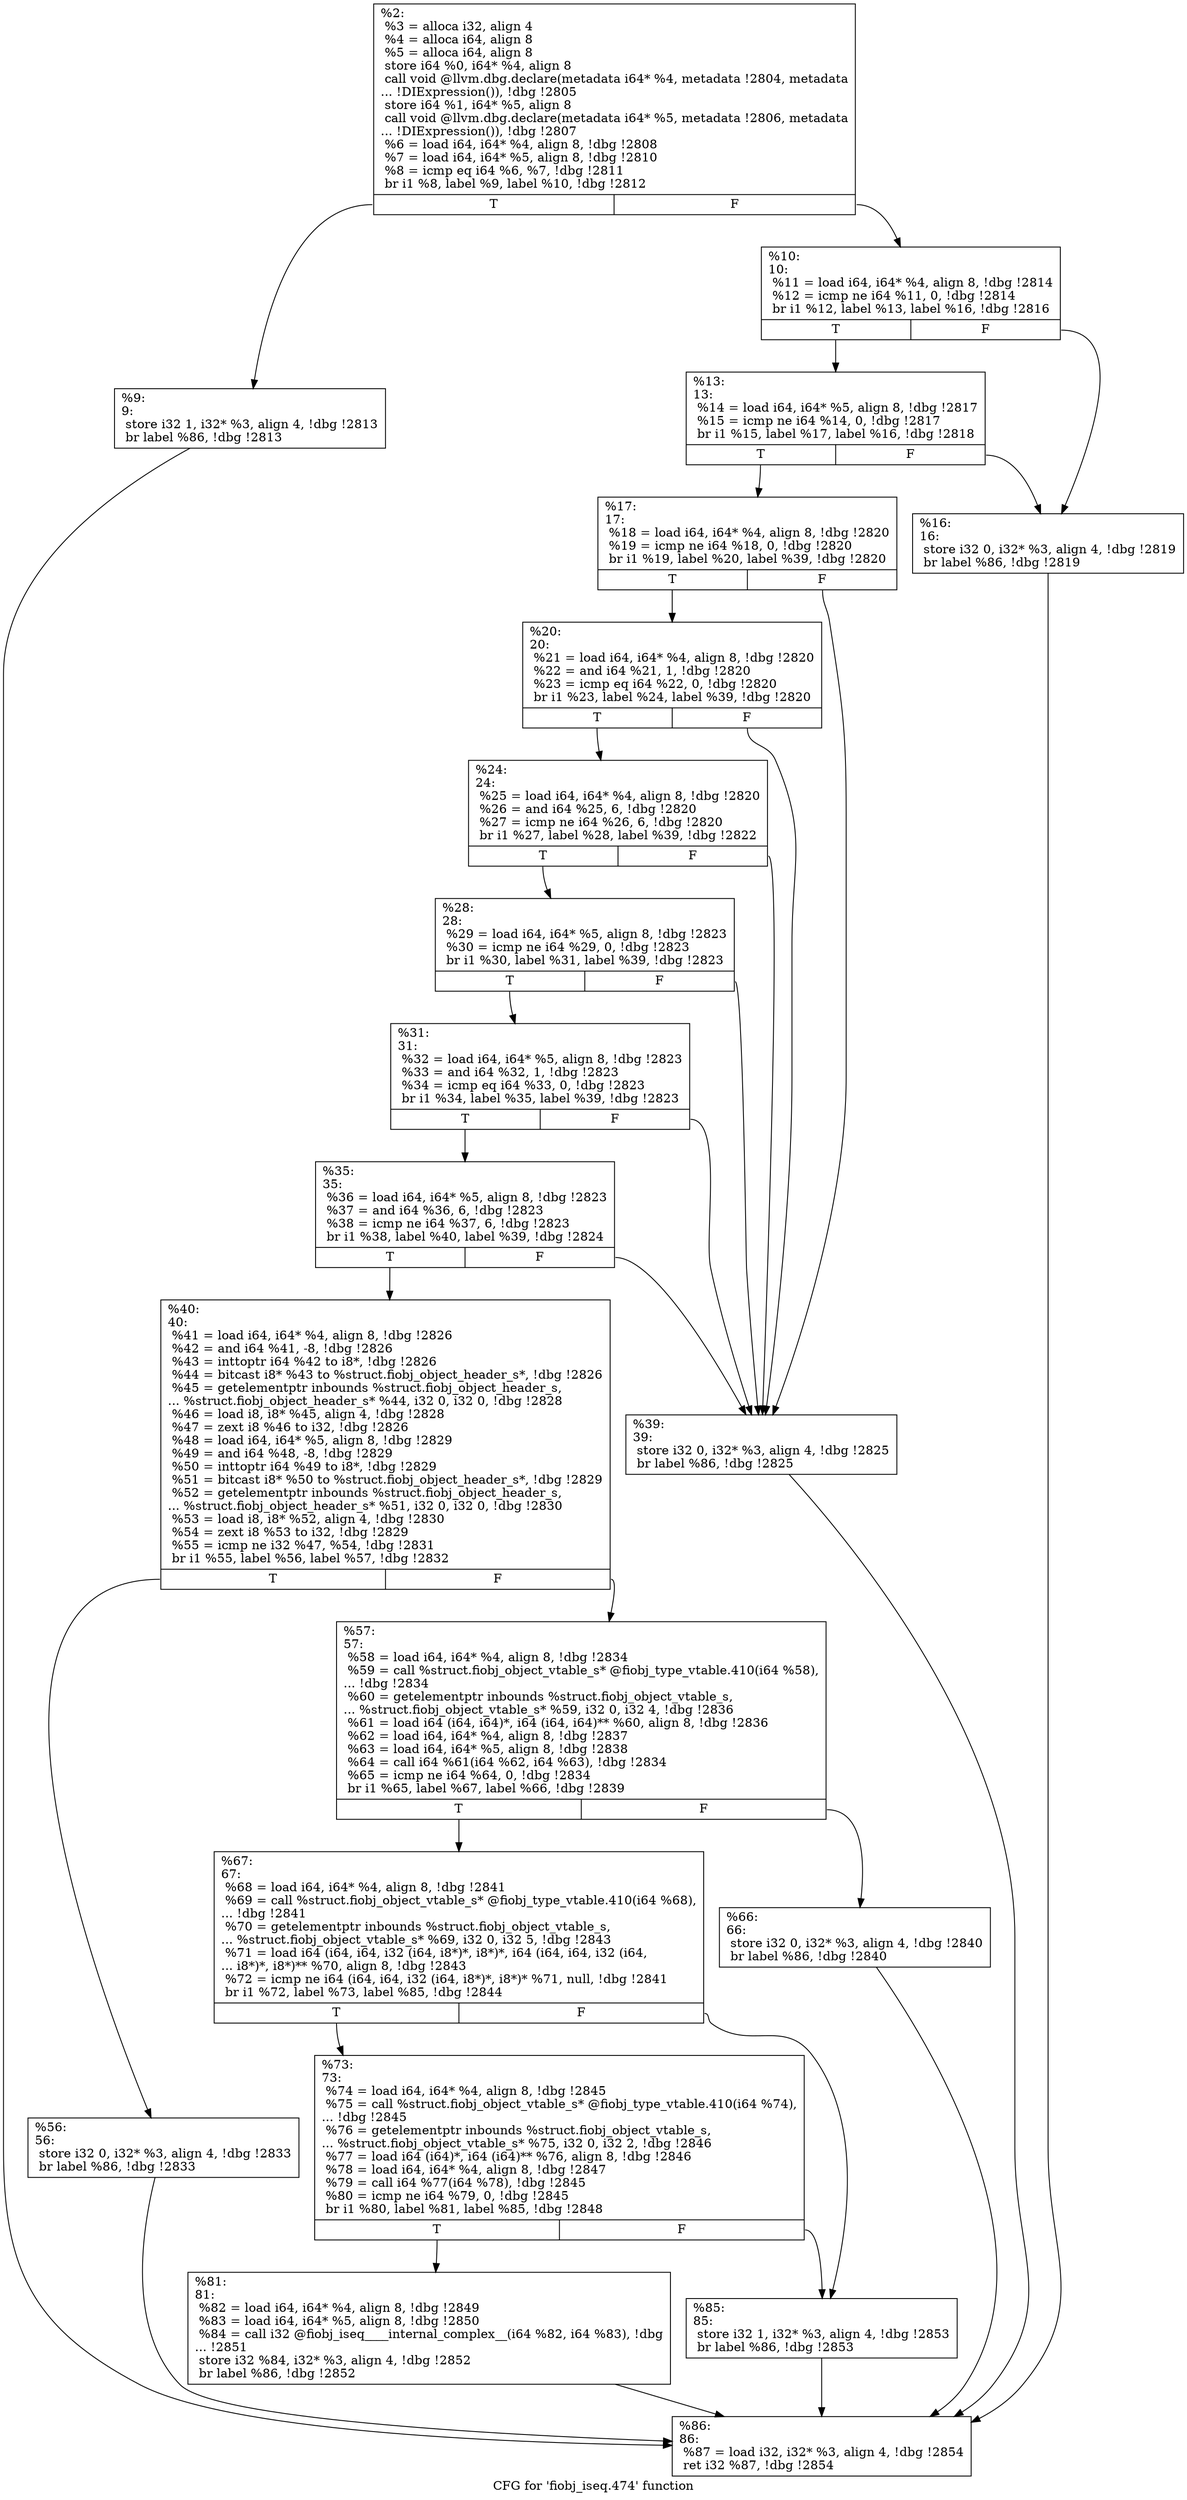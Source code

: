 digraph "CFG for 'fiobj_iseq.474' function" {
	label="CFG for 'fiobj_iseq.474' function";

	Node0x55685232a720 [shape=record,label="{%2:\l  %3 = alloca i32, align 4\l  %4 = alloca i64, align 8\l  %5 = alloca i64, align 8\l  store i64 %0, i64* %4, align 8\l  call void @llvm.dbg.declare(metadata i64* %4, metadata !2804, metadata\l... !DIExpression()), !dbg !2805\l  store i64 %1, i64* %5, align 8\l  call void @llvm.dbg.declare(metadata i64* %5, metadata !2806, metadata\l... !DIExpression()), !dbg !2807\l  %6 = load i64, i64* %4, align 8, !dbg !2808\l  %7 = load i64, i64* %5, align 8, !dbg !2810\l  %8 = icmp eq i64 %6, %7, !dbg !2811\l  br i1 %8, label %9, label %10, !dbg !2812\l|{<s0>T|<s1>F}}"];
	Node0x55685232a720:s0 -> Node0x55685232a880;
	Node0x55685232a720:s1 -> Node0x55685232a8d0;
	Node0x55685232a880 [shape=record,label="{%9:\l9:                                                \l  store i32 1, i32* %3, align 4, !dbg !2813\l  br label %86, !dbg !2813\l}"];
	Node0x55685232a880 -> Node0x55685232ae70;
	Node0x55685232a8d0 [shape=record,label="{%10:\l10:                                               \l  %11 = load i64, i64* %4, align 8, !dbg !2814\l  %12 = icmp ne i64 %11, 0, !dbg !2814\l  br i1 %12, label %13, label %16, !dbg !2816\l|{<s0>T|<s1>F}}"];
	Node0x55685232a8d0:s0 -> Node0x55685232a920;
	Node0x55685232a8d0:s1 -> Node0x55685232a970;
	Node0x55685232a920 [shape=record,label="{%13:\l13:                                               \l  %14 = load i64, i64* %5, align 8, !dbg !2817\l  %15 = icmp ne i64 %14, 0, !dbg !2817\l  br i1 %15, label %17, label %16, !dbg !2818\l|{<s0>T|<s1>F}}"];
	Node0x55685232a920:s0 -> Node0x55685232a9c0;
	Node0x55685232a920:s1 -> Node0x55685232a970;
	Node0x55685232a970 [shape=record,label="{%16:\l16:                                               \l  store i32 0, i32* %3, align 4, !dbg !2819\l  br label %86, !dbg !2819\l}"];
	Node0x55685232a970 -> Node0x55685232ae70;
	Node0x55685232a9c0 [shape=record,label="{%17:\l17:                                               \l  %18 = load i64, i64* %4, align 8, !dbg !2820\l  %19 = icmp ne i64 %18, 0, !dbg !2820\l  br i1 %19, label %20, label %39, !dbg !2820\l|{<s0>T|<s1>F}}"];
	Node0x55685232a9c0:s0 -> Node0x55685232aa10;
	Node0x55685232a9c0:s1 -> Node0x55685232aba0;
	Node0x55685232aa10 [shape=record,label="{%20:\l20:                                               \l  %21 = load i64, i64* %4, align 8, !dbg !2820\l  %22 = and i64 %21, 1, !dbg !2820\l  %23 = icmp eq i64 %22, 0, !dbg !2820\l  br i1 %23, label %24, label %39, !dbg !2820\l|{<s0>T|<s1>F}}"];
	Node0x55685232aa10:s0 -> Node0x55685232aa60;
	Node0x55685232aa10:s1 -> Node0x55685232aba0;
	Node0x55685232aa60 [shape=record,label="{%24:\l24:                                               \l  %25 = load i64, i64* %4, align 8, !dbg !2820\l  %26 = and i64 %25, 6, !dbg !2820\l  %27 = icmp ne i64 %26, 6, !dbg !2820\l  br i1 %27, label %28, label %39, !dbg !2822\l|{<s0>T|<s1>F}}"];
	Node0x55685232aa60:s0 -> Node0x55685232aab0;
	Node0x55685232aa60:s1 -> Node0x55685232aba0;
	Node0x55685232aab0 [shape=record,label="{%28:\l28:                                               \l  %29 = load i64, i64* %5, align 8, !dbg !2823\l  %30 = icmp ne i64 %29, 0, !dbg !2823\l  br i1 %30, label %31, label %39, !dbg !2823\l|{<s0>T|<s1>F}}"];
	Node0x55685232aab0:s0 -> Node0x55685232ab00;
	Node0x55685232aab0:s1 -> Node0x55685232aba0;
	Node0x55685232ab00 [shape=record,label="{%31:\l31:                                               \l  %32 = load i64, i64* %5, align 8, !dbg !2823\l  %33 = and i64 %32, 1, !dbg !2823\l  %34 = icmp eq i64 %33, 0, !dbg !2823\l  br i1 %34, label %35, label %39, !dbg !2823\l|{<s0>T|<s1>F}}"];
	Node0x55685232ab00:s0 -> Node0x55685232ab50;
	Node0x55685232ab00:s1 -> Node0x55685232aba0;
	Node0x55685232ab50 [shape=record,label="{%35:\l35:                                               \l  %36 = load i64, i64* %5, align 8, !dbg !2823\l  %37 = and i64 %36, 6, !dbg !2823\l  %38 = icmp ne i64 %37, 6, !dbg !2823\l  br i1 %38, label %40, label %39, !dbg !2824\l|{<s0>T|<s1>F}}"];
	Node0x55685232ab50:s0 -> Node0x55685232abf0;
	Node0x55685232ab50:s1 -> Node0x55685232aba0;
	Node0x55685232aba0 [shape=record,label="{%39:\l39:                                               \l  store i32 0, i32* %3, align 4, !dbg !2825\l  br label %86, !dbg !2825\l}"];
	Node0x55685232aba0 -> Node0x55685232ae70;
	Node0x55685232abf0 [shape=record,label="{%40:\l40:                                               \l  %41 = load i64, i64* %4, align 8, !dbg !2826\l  %42 = and i64 %41, -8, !dbg !2826\l  %43 = inttoptr i64 %42 to i8*, !dbg !2826\l  %44 = bitcast i8* %43 to %struct.fiobj_object_header_s*, !dbg !2826\l  %45 = getelementptr inbounds %struct.fiobj_object_header_s,\l... %struct.fiobj_object_header_s* %44, i32 0, i32 0, !dbg !2828\l  %46 = load i8, i8* %45, align 4, !dbg !2828\l  %47 = zext i8 %46 to i32, !dbg !2826\l  %48 = load i64, i64* %5, align 8, !dbg !2829\l  %49 = and i64 %48, -8, !dbg !2829\l  %50 = inttoptr i64 %49 to i8*, !dbg !2829\l  %51 = bitcast i8* %50 to %struct.fiobj_object_header_s*, !dbg !2829\l  %52 = getelementptr inbounds %struct.fiobj_object_header_s,\l... %struct.fiobj_object_header_s* %51, i32 0, i32 0, !dbg !2830\l  %53 = load i8, i8* %52, align 4, !dbg !2830\l  %54 = zext i8 %53 to i32, !dbg !2829\l  %55 = icmp ne i32 %47, %54, !dbg !2831\l  br i1 %55, label %56, label %57, !dbg !2832\l|{<s0>T|<s1>F}}"];
	Node0x55685232abf0:s0 -> Node0x55685232ac40;
	Node0x55685232abf0:s1 -> Node0x55685232ac90;
	Node0x55685232ac40 [shape=record,label="{%56:\l56:                                               \l  store i32 0, i32* %3, align 4, !dbg !2833\l  br label %86, !dbg !2833\l}"];
	Node0x55685232ac40 -> Node0x55685232ae70;
	Node0x55685232ac90 [shape=record,label="{%57:\l57:                                               \l  %58 = load i64, i64* %4, align 8, !dbg !2834\l  %59 = call %struct.fiobj_object_vtable_s* @fiobj_type_vtable.410(i64 %58),\l... !dbg !2834\l  %60 = getelementptr inbounds %struct.fiobj_object_vtable_s,\l... %struct.fiobj_object_vtable_s* %59, i32 0, i32 4, !dbg !2836\l  %61 = load i64 (i64, i64)*, i64 (i64, i64)** %60, align 8, !dbg !2836\l  %62 = load i64, i64* %4, align 8, !dbg !2837\l  %63 = load i64, i64* %5, align 8, !dbg !2838\l  %64 = call i64 %61(i64 %62, i64 %63), !dbg !2834\l  %65 = icmp ne i64 %64, 0, !dbg !2834\l  br i1 %65, label %67, label %66, !dbg !2839\l|{<s0>T|<s1>F}}"];
	Node0x55685232ac90:s0 -> Node0x55685232ad30;
	Node0x55685232ac90:s1 -> Node0x55685232ace0;
	Node0x55685232ace0 [shape=record,label="{%66:\l66:                                               \l  store i32 0, i32* %3, align 4, !dbg !2840\l  br label %86, !dbg !2840\l}"];
	Node0x55685232ace0 -> Node0x55685232ae70;
	Node0x55685232ad30 [shape=record,label="{%67:\l67:                                               \l  %68 = load i64, i64* %4, align 8, !dbg !2841\l  %69 = call %struct.fiobj_object_vtable_s* @fiobj_type_vtable.410(i64 %68),\l... !dbg !2841\l  %70 = getelementptr inbounds %struct.fiobj_object_vtable_s,\l... %struct.fiobj_object_vtable_s* %69, i32 0, i32 5, !dbg !2843\l  %71 = load i64 (i64, i64, i32 (i64, i8*)*, i8*)*, i64 (i64, i64, i32 (i64,\l... i8*)*, i8*)** %70, align 8, !dbg !2843\l  %72 = icmp ne i64 (i64, i64, i32 (i64, i8*)*, i8*)* %71, null, !dbg !2841\l  br i1 %72, label %73, label %85, !dbg !2844\l|{<s0>T|<s1>F}}"];
	Node0x55685232ad30:s0 -> Node0x55685232ad80;
	Node0x55685232ad30:s1 -> Node0x55685232ae20;
	Node0x55685232ad80 [shape=record,label="{%73:\l73:                                               \l  %74 = load i64, i64* %4, align 8, !dbg !2845\l  %75 = call %struct.fiobj_object_vtable_s* @fiobj_type_vtable.410(i64 %74),\l... !dbg !2845\l  %76 = getelementptr inbounds %struct.fiobj_object_vtable_s,\l... %struct.fiobj_object_vtable_s* %75, i32 0, i32 2, !dbg !2846\l  %77 = load i64 (i64)*, i64 (i64)** %76, align 8, !dbg !2846\l  %78 = load i64, i64* %4, align 8, !dbg !2847\l  %79 = call i64 %77(i64 %78), !dbg !2845\l  %80 = icmp ne i64 %79, 0, !dbg !2845\l  br i1 %80, label %81, label %85, !dbg !2848\l|{<s0>T|<s1>F}}"];
	Node0x55685232ad80:s0 -> Node0x55685232add0;
	Node0x55685232ad80:s1 -> Node0x55685232ae20;
	Node0x55685232add0 [shape=record,label="{%81:\l81:                                               \l  %82 = load i64, i64* %4, align 8, !dbg !2849\l  %83 = load i64, i64* %5, align 8, !dbg !2850\l  %84 = call i32 @fiobj_iseq____internal_complex__(i64 %82, i64 %83), !dbg\l... !2851\l  store i32 %84, i32* %3, align 4, !dbg !2852\l  br label %86, !dbg !2852\l}"];
	Node0x55685232add0 -> Node0x55685232ae70;
	Node0x55685232ae20 [shape=record,label="{%85:\l85:                                               \l  store i32 1, i32* %3, align 4, !dbg !2853\l  br label %86, !dbg !2853\l}"];
	Node0x55685232ae20 -> Node0x55685232ae70;
	Node0x55685232ae70 [shape=record,label="{%86:\l86:                                               \l  %87 = load i32, i32* %3, align 4, !dbg !2854\l  ret i32 %87, !dbg !2854\l}"];
}
